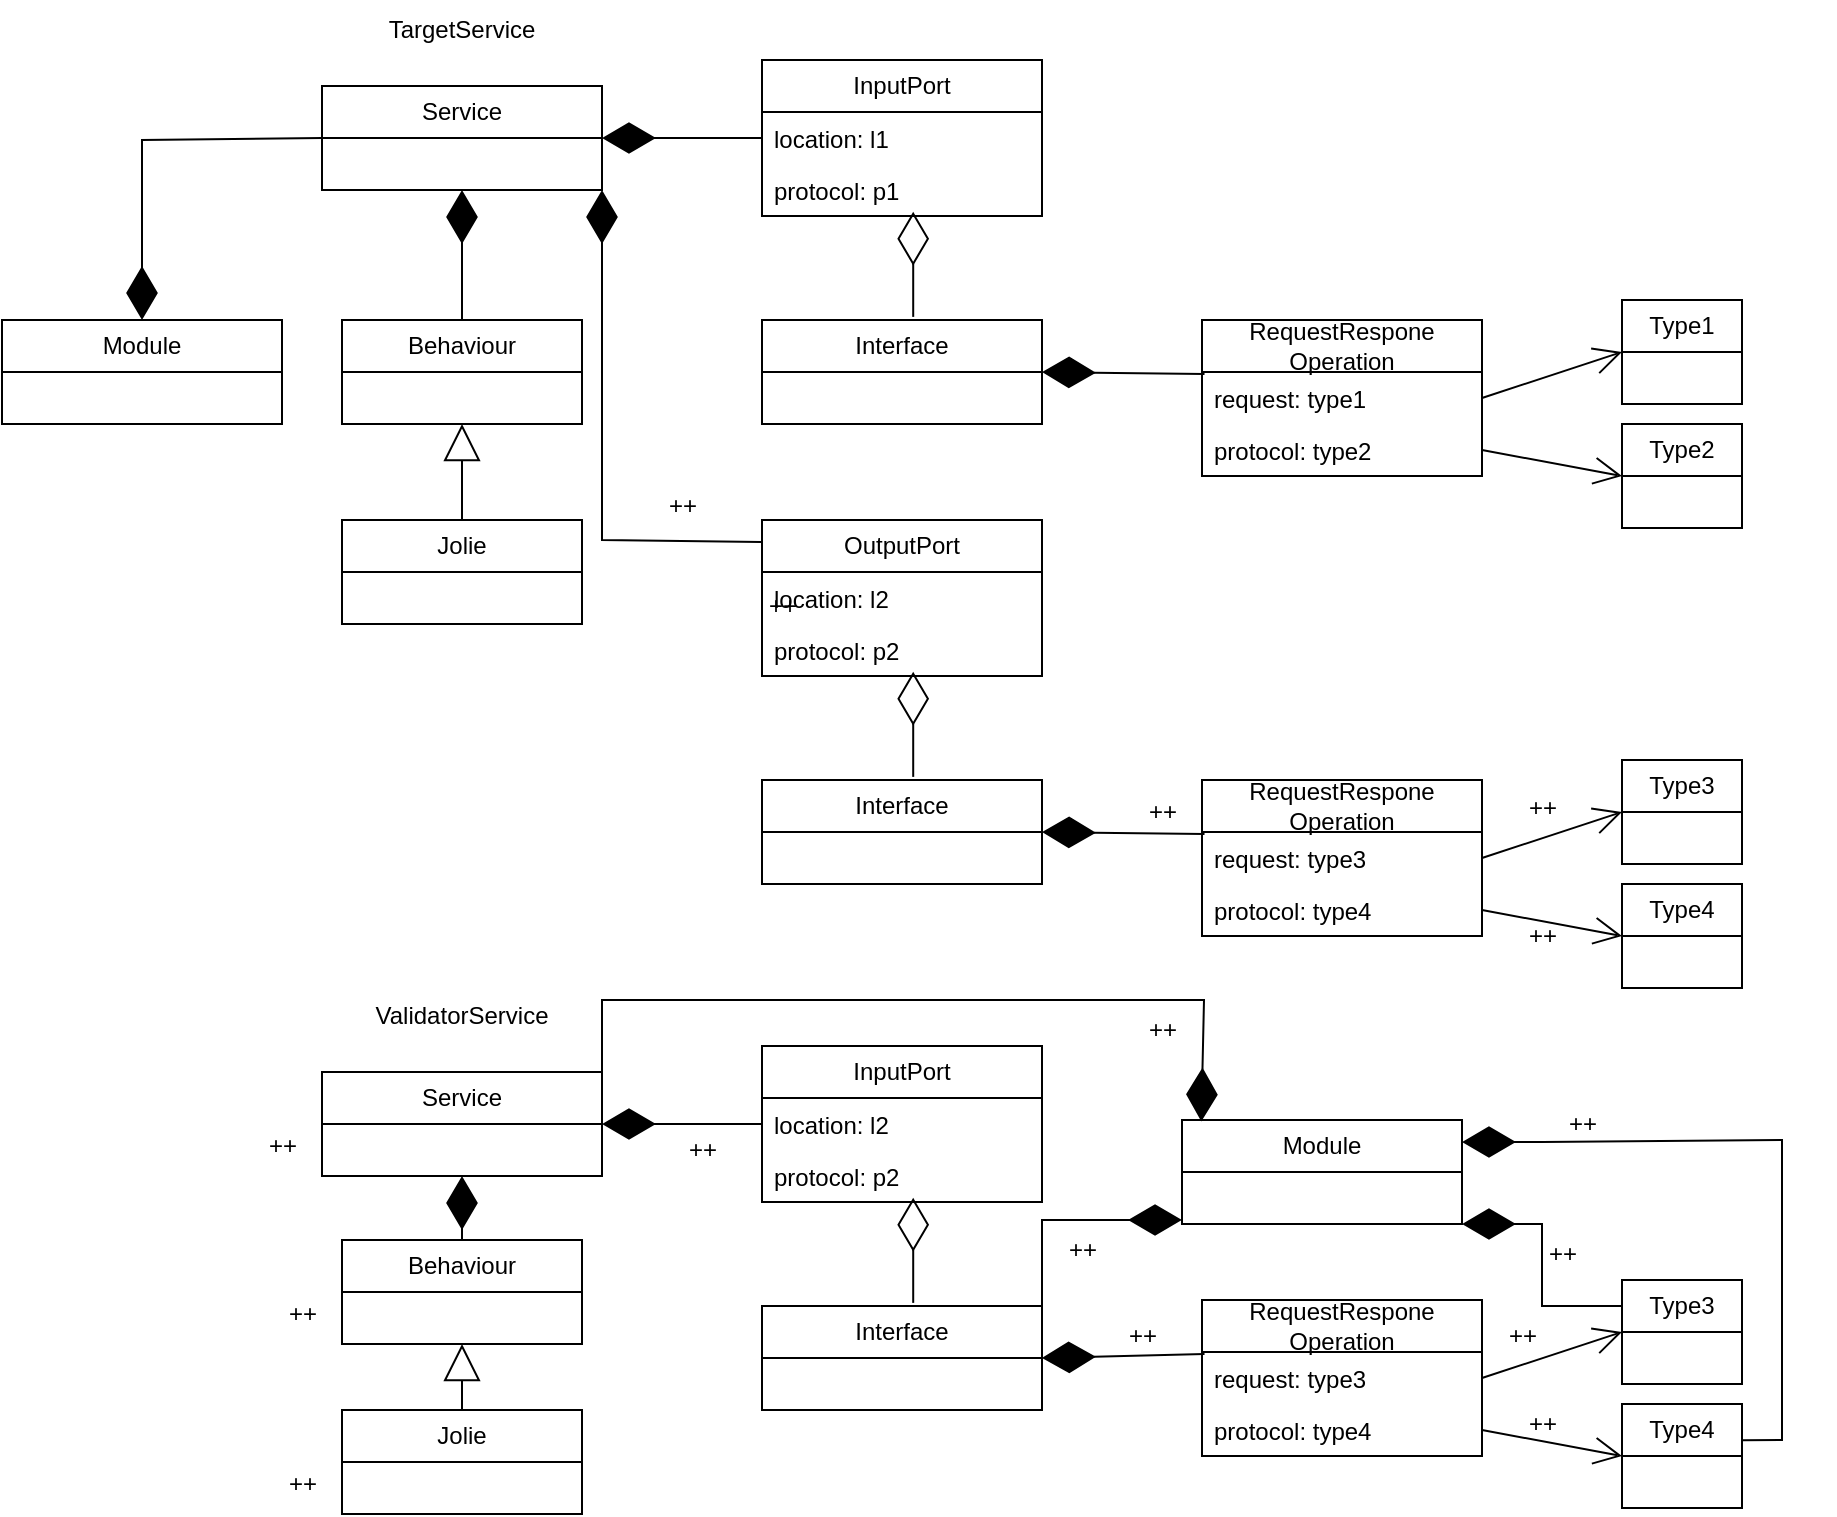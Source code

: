 <mxfile version="24.7.17">
  <diagram id="C5RBs43oDa-KdzZeNtuy" name="Page-1">
    <mxGraphModel dx="2354" dy="627" grid="1" gridSize="10" guides="1" tooltips="1" connect="1" arrows="1" fold="1" page="1" pageScale="1" pageWidth="1169" pageHeight="827" math="0" shadow="0">
      <root>
        <mxCell id="WIyWlLk6GJQsqaUBKTNV-0" />
        <mxCell id="WIyWlLk6GJQsqaUBKTNV-1" parent="WIyWlLk6GJQsqaUBKTNV-0" />
        <mxCell id="IK9ZZzLwYMVuYPHKwz3E-0" value="Service" style="swimlane;fontStyle=0;childLayout=stackLayout;horizontal=1;startSize=26;fillColor=none;horizontalStack=0;resizeParent=1;resizeParentMax=0;resizeLast=0;collapsible=1;marginBottom=0;whiteSpace=wrap;html=1;" parent="WIyWlLk6GJQsqaUBKTNV-1" vertex="1">
          <mxGeometry x="-800" y="53" width="140" height="52" as="geometry" />
        </mxCell>
        <mxCell id="IK9ZZzLwYMVuYPHKwz3E-4" value="InputPort" style="swimlane;fontStyle=0;childLayout=stackLayout;horizontal=1;startSize=26;fillColor=none;horizontalStack=0;resizeParent=1;resizeParentMax=0;resizeLast=0;collapsible=1;marginBottom=0;whiteSpace=wrap;html=1;" parent="WIyWlLk6GJQsqaUBKTNV-1" vertex="1">
          <mxGeometry x="-580" y="40" width="140" height="78" as="geometry">
            <mxRectangle x="-580" y="40" width="90" height="30" as="alternateBounds" />
          </mxGeometry>
        </mxCell>
        <mxCell id="IK9ZZzLwYMVuYPHKwz3E-5" value="location: l1" style="text;strokeColor=none;fillColor=none;align=left;verticalAlign=top;spacingLeft=4;spacingRight=4;overflow=hidden;rotatable=0;points=[[0,0.5],[1,0.5]];portConstraint=eastwest;whiteSpace=wrap;html=1;" parent="IK9ZZzLwYMVuYPHKwz3E-4" vertex="1">
          <mxGeometry y="26" width="140" height="26" as="geometry" />
        </mxCell>
        <mxCell id="IK9ZZzLwYMVuYPHKwz3E-7" value="protocol: p1" style="text;strokeColor=none;fillColor=none;align=left;verticalAlign=top;spacingLeft=4;spacingRight=4;overflow=hidden;rotatable=0;points=[[0,0.5],[1,0.5]];portConstraint=eastwest;whiteSpace=wrap;html=1;" parent="IK9ZZzLwYMVuYPHKwz3E-4" vertex="1">
          <mxGeometry y="52" width="140" height="26" as="geometry" />
        </mxCell>
        <mxCell id="IK9ZZzLwYMVuYPHKwz3E-8" value="" style="endArrow=diamondThin;endFill=1;endSize=24;html=1;rounded=0;exitX=0;exitY=0.5;exitDx=0;exitDy=0;entryX=1;entryY=0.5;entryDx=0;entryDy=0;" parent="WIyWlLk6GJQsqaUBKTNV-1" source="IK9ZZzLwYMVuYPHKwz3E-5" target="IK9ZZzLwYMVuYPHKwz3E-0" edge="1">
          <mxGeometry width="160" relative="1" as="geometry">
            <mxPoint x="-680" y="180" as="sourcePoint" />
            <mxPoint x="-520" y="180" as="targetPoint" />
          </mxGeometry>
        </mxCell>
        <mxCell id="IK9ZZzLwYMVuYPHKwz3E-11" value="Interface" style="swimlane;fontStyle=0;childLayout=stackLayout;horizontal=1;startSize=26;fillColor=none;horizontalStack=0;resizeParent=1;resizeParentMax=0;resizeLast=0;collapsible=1;marginBottom=0;whiteSpace=wrap;html=1;" parent="WIyWlLk6GJQsqaUBKTNV-1" vertex="1">
          <mxGeometry x="-580" y="170" width="140" height="52" as="geometry" />
        </mxCell>
        <mxCell id="IK9ZZzLwYMVuYPHKwz3E-13" value="RequestRespone&lt;div&gt;Operation&lt;/div&gt;" style="swimlane;fontStyle=0;childLayout=stackLayout;horizontal=1;startSize=26;fillColor=none;horizontalStack=0;resizeParent=1;resizeParentMax=0;resizeLast=0;collapsible=1;marginBottom=0;whiteSpace=wrap;html=1;" parent="WIyWlLk6GJQsqaUBKTNV-1" vertex="1">
          <mxGeometry x="-360" y="170" width="140" height="78" as="geometry">
            <mxRectangle x="-580" y="40" width="90" height="30" as="alternateBounds" />
          </mxGeometry>
        </mxCell>
        <mxCell id="IK9ZZzLwYMVuYPHKwz3E-14" value="request: type1" style="text;strokeColor=none;fillColor=none;align=left;verticalAlign=top;spacingLeft=4;spacingRight=4;overflow=hidden;rotatable=0;points=[[0,0.5],[1,0.5]];portConstraint=eastwest;whiteSpace=wrap;html=1;" parent="IK9ZZzLwYMVuYPHKwz3E-13" vertex="1">
          <mxGeometry y="26" width="140" height="26" as="geometry" />
        </mxCell>
        <mxCell id="IK9ZZzLwYMVuYPHKwz3E-15" value="protocol: type2" style="text;strokeColor=none;fillColor=none;align=left;verticalAlign=top;spacingLeft=4;spacingRight=4;overflow=hidden;rotatable=0;points=[[0,0.5],[1,0.5]];portConstraint=eastwest;whiteSpace=wrap;html=1;" parent="IK9ZZzLwYMVuYPHKwz3E-13" vertex="1">
          <mxGeometry y="52" width="140" height="26" as="geometry" />
        </mxCell>
        <mxCell id="IK9ZZzLwYMVuYPHKwz3E-17" value="" style="endArrow=diamondThin;endFill=0;endSize=24;html=1;rounded=0;entryX=0.54;entryY=0.918;entryDx=0;entryDy=0;entryPerimeter=0;exitX=0.54;exitY=-0.03;exitDx=0;exitDy=0;exitPerimeter=0;" parent="WIyWlLk6GJQsqaUBKTNV-1" source="IK9ZZzLwYMVuYPHKwz3E-11" target="IK9ZZzLwYMVuYPHKwz3E-7" edge="1">
          <mxGeometry width="160" relative="1" as="geometry">
            <mxPoint x="-600" y="260" as="sourcePoint" />
            <mxPoint x="-440" y="260" as="targetPoint" />
          </mxGeometry>
        </mxCell>
        <mxCell id="IK9ZZzLwYMVuYPHKwz3E-18" value="" style="endArrow=diamondThin;endFill=1;endSize=24;html=1;rounded=0;exitX=0.009;exitY=0.346;exitDx=0;exitDy=0;exitPerimeter=0;entryX=1;entryY=0.5;entryDx=0;entryDy=0;" parent="WIyWlLk6GJQsqaUBKTNV-1" source="IK9ZZzLwYMVuYPHKwz3E-13" target="IK9ZZzLwYMVuYPHKwz3E-11" edge="1">
          <mxGeometry width="160" relative="1" as="geometry">
            <mxPoint x="-530" y="330" as="sourcePoint" />
            <mxPoint x="-370" y="330" as="targetPoint" />
          </mxGeometry>
        </mxCell>
        <mxCell id="IK9ZZzLwYMVuYPHKwz3E-20" value="Type1" style="swimlane;fontStyle=0;childLayout=stackLayout;horizontal=1;startSize=26;fillColor=none;horizontalStack=0;resizeParent=1;resizeParentMax=0;resizeLast=0;collapsible=1;marginBottom=0;whiteSpace=wrap;html=1;" parent="WIyWlLk6GJQsqaUBKTNV-1" vertex="1">
          <mxGeometry x="-150" y="160" width="60" height="52" as="geometry" />
        </mxCell>
        <mxCell id="IK9ZZzLwYMVuYPHKwz3E-21" value="Type2" style="swimlane;fontStyle=0;childLayout=stackLayout;horizontal=1;startSize=26;fillColor=none;horizontalStack=0;resizeParent=1;resizeParentMax=0;resizeLast=0;collapsible=1;marginBottom=0;whiteSpace=wrap;html=1;" parent="WIyWlLk6GJQsqaUBKTNV-1" vertex="1">
          <mxGeometry x="-150" y="222" width="60" height="52" as="geometry" />
        </mxCell>
        <mxCell id="IK9ZZzLwYMVuYPHKwz3E-22" value="" style="endArrow=open;endFill=1;endSize=12;html=1;rounded=0;exitX=1;exitY=0.5;exitDx=0;exitDy=0;entryX=0;entryY=0.5;entryDx=0;entryDy=0;" parent="WIyWlLk6GJQsqaUBKTNV-1" source="IK9ZZzLwYMVuYPHKwz3E-14" target="IK9ZZzLwYMVuYPHKwz3E-20" edge="1">
          <mxGeometry width="160" relative="1" as="geometry">
            <mxPoint x="-300" y="290" as="sourcePoint" />
            <mxPoint x="-140" y="290" as="targetPoint" />
          </mxGeometry>
        </mxCell>
        <mxCell id="IK9ZZzLwYMVuYPHKwz3E-23" value="" style="endArrow=open;endFill=1;endSize=12;html=1;rounded=0;exitX=1;exitY=0.5;exitDx=0;exitDy=0;entryX=0;entryY=0.5;entryDx=0;entryDy=0;" parent="WIyWlLk6GJQsqaUBKTNV-1" target="IK9ZZzLwYMVuYPHKwz3E-21" edge="1">
          <mxGeometry width="160" relative="1" as="geometry">
            <mxPoint x="-220" y="235" as="sourcePoint" />
            <mxPoint x="-150" y="212" as="targetPoint" />
          </mxGeometry>
        </mxCell>
        <mxCell id="IK9ZZzLwYMVuYPHKwz3E-24" value="OutputPort" style="swimlane;fontStyle=0;childLayout=stackLayout;horizontal=1;startSize=26;fillColor=none;horizontalStack=0;resizeParent=1;resizeParentMax=0;resizeLast=0;collapsible=1;marginBottom=0;whiteSpace=wrap;html=1;" parent="WIyWlLk6GJQsqaUBKTNV-1" vertex="1">
          <mxGeometry x="-580" y="270" width="140" height="78" as="geometry">
            <mxRectangle x="-580" y="40" width="90" height="30" as="alternateBounds" />
          </mxGeometry>
        </mxCell>
        <mxCell id="IK9ZZzLwYMVuYPHKwz3E-25" value="location: l2" style="text;strokeColor=none;fillColor=none;align=left;verticalAlign=top;spacingLeft=4;spacingRight=4;overflow=hidden;rotatable=0;points=[[0,0.5],[1,0.5]];portConstraint=eastwest;whiteSpace=wrap;html=1;" parent="IK9ZZzLwYMVuYPHKwz3E-24" vertex="1">
          <mxGeometry y="26" width="140" height="26" as="geometry" />
        </mxCell>
        <mxCell id="IK9ZZzLwYMVuYPHKwz3E-26" value="protocol: p2" style="text;strokeColor=none;fillColor=none;align=left;verticalAlign=top;spacingLeft=4;spacingRight=4;overflow=hidden;rotatable=0;points=[[0,0.5],[1,0.5]];portConstraint=eastwest;whiteSpace=wrap;html=1;" parent="IK9ZZzLwYMVuYPHKwz3E-24" vertex="1">
          <mxGeometry y="52" width="140" height="26" as="geometry" />
        </mxCell>
        <mxCell id="IK9ZZzLwYMVuYPHKwz3E-27" value="Interface" style="swimlane;fontStyle=0;childLayout=stackLayout;horizontal=1;startSize=26;fillColor=none;horizontalStack=0;resizeParent=1;resizeParentMax=0;resizeLast=0;collapsible=1;marginBottom=0;whiteSpace=wrap;html=1;" parent="WIyWlLk6GJQsqaUBKTNV-1" vertex="1">
          <mxGeometry x="-580" y="400" width="140" height="52" as="geometry" />
        </mxCell>
        <mxCell id="IK9ZZzLwYMVuYPHKwz3E-28" value="RequestRespone&lt;div&gt;Operation&lt;/div&gt;" style="swimlane;fontStyle=0;childLayout=stackLayout;horizontal=1;startSize=26;fillColor=none;horizontalStack=0;resizeParent=1;resizeParentMax=0;resizeLast=0;collapsible=1;marginBottom=0;whiteSpace=wrap;html=1;" parent="WIyWlLk6GJQsqaUBKTNV-1" vertex="1">
          <mxGeometry x="-360" y="400" width="140" height="78" as="geometry">
            <mxRectangle x="-580" y="40" width="90" height="30" as="alternateBounds" />
          </mxGeometry>
        </mxCell>
        <mxCell id="IK9ZZzLwYMVuYPHKwz3E-29" value="request: type3" style="text;strokeColor=none;fillColor=none;align=left;verticalAlign=top;spacingLeft=4;spacingRight=4;overflow=hidden;rotatable=0;points=[[0,0.5],[1,0.5]];portConstraint=eastwest;whiteSpace=wrap;html=1;" parent="IK9ZZzLwYMVuYPHKwz3E-28" vertex="1">
          <mxGeometry y="26" width="140" height="26" as="geometry" />
        </mxCell>
        <mxCell id="IK9ZZzLwYMVuYPHKwz3E-30" value="protocol: type4" style="text;strokeColor=none;fillColor=none;align=left;verticalAlign=top;spacingLeft=4;spacingRight=4;overflow=hidden;rotatable=0;points=[[0,0.5],[1,0.5]];portConstraint=eastwest;whiteSpace=wrap;html=1;" parent="IK9ZZzLwYMVuYPHKwz3E-28" vertex="1">
          <mxGeometry y="52" width="140" height="26" as="geometry" />
        </mxCell>
        <mxCell id="IK9ZZzLwYMVuYPHKwz3E-31" value="" style="endArrow=diamondThin;endFill=0;endSize=24;html=1;rounded=0;entryX=0.54;entryY=0.918;entryDx=0;entryDy=0;entryPerimeter=0;exitX=0.54;exitY=-0.03;exitDx=0;exitDy=0;exitPerimeter=0;" parent="WIyWlLk6GJQsqaUBKTNV-1" source="IK9ZZzLwYMVuYPHKwz3E-27" target="IK9ZZzLwYMVuYPHKwz3E-26" edge="1">
          <mxGeometry width="160" relative="1" as="geometry">
            <mxPoint x="-600" y="490" as="sourcePoint" />
            <mxPoint x="-440" y="490" as="targetPoint" />
          </mxGeometry>
        </mxCell>
        <mxCell id="IK9ZZzLwYMVuYPHKwz3E-32" value="" style="endArrow=diamondThin;endFill=1;endSize=24;html=1;rounded=0;exitX=0.009;exitY=0.346;exitDx=0;exitDy=0;exitPerimeter=0;entryX=1;entryY=0.5;entryDx=0;entryDy=0;" parent="WIyWlLk6GJQsqaUBKTNV-1" source="IK9ZZzLwYMVuYPHKwz3E-28" target="IK9ZZzLwYMVuYPHKwz3E-27" edge="1">
          <mxGeometry width="160" relative="1" as="geometry">
            <mxPoint x="-530" y="560" as="sourcePoint" />
            <mxPoint x="-370" y="560" as="targetPoint" />
          </mxGeometry>
        </mxCell>
        <mxCell id="IK9ZZzLwYMVuYPHKwz3E-33" value="Type3" style="swimlane;fontStyle=0;childLayout=stackLayout;horizontal=1;startSize=26;fillColor=none;horizontalStack=0;resizeParent=1;resizeParentMax=0;resizeLast=0;collapsible=1;marginBottom=0;whiteSpace=wrap;html=1;" parent="WIyWlLk6GJQsqaUBKTNV-1" vertex="1">
          <mxGeometry x="-150" y="390" width="60" height="52" as="geometry" />
        </mxCell>
        <mxCell id="IK9ZZzLwYMVuYPHKwz3E-34" value="Type4" style="swimlane;fontStyle=0;childLayout=stackLayout;horizontal=1;startSize=26;fillColor=none;horizontalStack=0;resizeParent=1;resizeParentMax=0;resizeLast=0;collapsible=1;marginBottom=0;whiteSpace=wrap;html=1;" parent="WIyWlLk6GJQsqaUBKTNV-1" vertex="1">
          <mxGeometry x="-150" y="452" width="60" height="52" as="geometry" />
        </mxCell>
        <mxCell id="IK9ZZzLwYMVuYPHKwz3E-35" value="" style="endArrow=open;endFill=1;endSize=12;html=1;rounded=0;exitX=1;exitY=0.5;exitDx=0;exitDy=0;entryX=0;entryY=0.5;entryDx=0;entryDy=0;" parent="WIyWlLk6GJQsqaUBKTNV-1" source="IK9ZZzLwYMVuYPHKwz3E-29" target="IK9ZZzLwYMVuYPHKwz3E-33" edge="1">
          <mxGeometry width="160" relative="1" as="geometry">
            <mxPoint x="-300" y="520" as="sourcePoint" />
            <mxPoint x="-140" y="520" as="targetPoint" />
          </mxGeometry>
        </mxCell>
        <mxCell id="IK9ZZzLwYMVuYPHKwz3E-36" value="" style="endArrow=open;endFill=1;endSize=12;html=1;rounded=0;exitX=1;exitY=0.5;exitDx=0;exitDy=0;entryX=0;entryY=0.5;entryDx=0;entryDy=0;" parent="WIyWlLk6GJQsqaUBKTNV-1" target="IK9ZZzLwYMVuYPHKwz3E-34" edge="1">
          <mxGeometry width="160" relative="1" as="geometry">
            <mxPoint x="-220" y="465" as="sourcePoint" />
            <mxPoint x="-150" y="442" as="targetPoint" />
          </mxGeometry>
        </mxCell>
        <mxCell id="IK9ZZzLwYMVuYPHKwz3E-37" value="" style="endArrow=diamondThin;endFill=1;endSize=24;html=1;rounded=0;exitX=-0.003;exitY=0.141;exitDx=0;exitDy=0;entryX=1;entryY=1;entryDx=0;entryDy=0;exitPerimeter=0;" parent="WIyWlLk6GJQsqaUBKTNV-1" source="IK9ZZzLwYMVuYPHKwz3E-24" target="IK9ZZzLwYMVuYPHKwz3E-0" edge="1">
          <mxGeometry width="160" relative="1" as="geometry">
            <mxPoint x="-630" y="150" as="sourcePoint" />
            <mxPoint x="-710" y="150" as="targetPoint" />
            <Array as="points">
              <mxPoint x="-660" y="280" />
            </Array>
          </mxGeometry>
        </mxCell>
        <mxCell id="IK9ZZzLwYMVuYPHKwz3E-38" value="TargetService" style="text;html=1;align=center;verticalAlign=middle;whiteSpace=wrap;rounded=0;" parent="WIyWlLk6GJQsqaUBKTNV-1" vertex="1">
          <mxGeometry x="-760" y="10" width="60" height="30" as="geometry" />
        </mxCell>
        <mxCell id="IK9ZZzLwYMVuYPHKwz3E-42" value="Behaviour" style="swimlane;fontStyle=0;childLayout=stackLayout;horizontal=1;startSize=26;fillColor=none;horizontalStack=0;resizeParent=1;resizeParentMax=0;resizeLast=0;collapsible=1;marginBottom=0;whiteSpace=wrap;html=1;" parent="WIyWlLk6GJQsqaUBKTNV-1" vertex="1">
          <mxGeometry x="-790" y="170" width="120" height="52" as="geometry" />
        </mxCell>
        <mxCell id="IK9ZZzLwYMVuYPHKwz3E-43" value="" style="endArrow=diamondThin;endFill=1;endSize=24;html=1;rounded=0;exitX=0.5;exitY=0;exitDx=0;exitDy=0;entryX=0.5;entryY=1;entryDx=0;entryDy=0;" parent="WIyWlLk6GJQsqaUBKTNV-1" source="IK9ZZzLwYMVuYPHKwz3E-42" target="IK9ZZzLwYMVuYPHKwz3E-0" edge="1">
          <mxGeometry width="160" relative="1" as="geometry">
            <mxPoint x="-570" y="89" as="sourcePoint" />
            <mxPoint x="-650" y="89" as="targetPoint" />
          </mxGeometry>
        </mxCell>
        <mxCell id="IK9ZZzLwYMVuYPHKwz3E-44" value="Jolie" style="swimlane;fontStyle=0;childLayout=stackLayout;horizontal=1;startSize=26;fillColor=none;horizontalStack=0;resizeParent=1;resizeParentMax=0;resizeLast=0;collapsible=1;marginBottom=0;whiteSpace=wrap;html=1;" parent="WIyWlLk6GJQsqaUBKTNV-1" vertex="1">
          <mxGeometry x="-790" y="270" width="120" height="52" as="geometry" />
        </mxCell>
        <mxCell id="IK9ZZzLwYMVuYPHKwz3E-46" value="" style="endArrow=block;endSize=16;endFill=0;html=1;rounded=0;entryX=0.5;entryY=1;entryDx=0;entryDy=0;exitX=0.5;exitY=0;exitDx=0;exitDy=0;" parent="WIyWlLk6GJQsqaUBKTNV-1" source="IK9ZZzLwYMVuYPHKwz3E-44" target="IK9ZZzLwYMVuYPHKwz3E-42" edge="1">
          <mxGeometry width="160" relative="1" as="geometry">
            <mxPoint x="-740" y="310" as="sourcePoint" />
            <mxPoint x="-580" y="310" as="targetPoint" />
          </mxGeometry>
        </mxCell>
        <mxCell id="IK9ZZzLwYMVuYPHKwz3E-47" value="Service" style="swimlane;fontStyle=0;childLayout=stackLayout;horizontal=1;startSize=26;fillColor=none;horizontalStack=0;resizeParent=1;resizeParentMax=0;resizeLast=0;collapsible=1;marginBottom=0;whiteSpace=wrap;html=1;" parent="WIyWlLk6GJQsqaUBKTNV-1" vertex="1">
          <mxGeometry x="-800" y="546" width="140" height="52" as="geometry" />
        </mxCell>
        <mxCell id="IK9ZZzLwYMVuYPHKwz3E-48" value="InputPort" style="swimlane;fontStyle=0;childLayout=stackLayout;horizontal=1;startSize=26;fillColor=none;horizontalStack=0;resizeParent=1;resizeParentMax=0;resizeLast=0;collapsible=1;marginBottom=0;whiteSpace=wrap;html=1;" parent="WIyWlLk6GJQsqaUBKTNV-1" vertex="1">
          <mxGeometry x="-580" y="533" width="140" height="78" as="geometry">
            <mxRectangle x="-580" y="40" width="90" height="30" as="alternateBounds" />
          </mxGeometry>
        </mxCell>
        <mxCell id="IK9ZZzLwYMVuYPHKwz3E-49" value="location: l2" style="text;strokeColor=none;fillColor=none;align=left;verticalAlign=top;spacingLeft=4;spacingRight=4;overflow=hidden;rotatable=0;points=[[0,0.5],[1,0.5]];portConstraint=eastwest;whiteSpace=wrap;html=1;" parent="IK9ZZzLwYMVuYPHKwz3E-48" vertex="1">
          <mxGeometry y="26" width="140" height="26" as="geometry" />
        </mxCell>
        <mxCell id="IK9ZZzLwYMVuYPHKwz3E-50" value="protocol: p2" style="text;strokeColor=none;fillColor=none;align=left;verticalAlign=top;spacingLeft=4;spacingRight=4;overflow=hidden;rotatable=0;points=[[0,0.5],[1,0.5]];portConstraint=eastwest;whiteSpace=wrap;html=1;" parent="IK9ZZzLwYMVuYPHKwz3E-48" vertex="1">
          <mxGeometry y="52" width="140" height="26" as="geometry" />
        </mxCell>
        <mxCell id="IK9ZZzLwYMVuYPHKwz3E-51" value="" style="endArrow=diamondThin;endFill=1;endSize=24;html=1;rounded=0;exitX=0;exitY=0.5;exitDx=0;exitDy=0;entryX=1;entryY=0.5;entryDx=0;entryDy=0;" parent="WIyWlLk6GJQsqaUBKTNV-1" source="IK9ZZzLwYMVuYPHKwz3E-49" target="IK9ZZzLwYMVuYPHKwz3E-47" edge="1">
          <mxGeometry width="160" relative="1" as="geometry">
            <mxPoint x="-680" y="673" as="sourcePoint" />
            <mxPoint x="-520" y="673" as="targetPoint" />
          </mxGeometry>
        </mxCell>
        <mxCell id="IK9ZZzLwYMVuYPHKwz3E-52" value="Interface" style="swimlane;fontStyle=0;childLayout=stackLayout;horizontal=1;startSize=26;fillColor=none;horizontalStack=0;resizeParent=1;resizeParentMax=0;resizeLast=0;collapsible=1;marginBottom=0;whiteSpace=wrap;html=1;" parent="WIyWlLk6GJQsqaUBKTNV-1" vertex="1">
          <mxGeometry x="-580" y="663" width="140" height="52" as="geometry" />
        </mxCell>
        <mxCell id="IK9ZZzLwYMVuYPHKwz3E-53" value="RequestRespone&lt;div&gt;Operation&lt;/div&gt;" style="swimlane;fontStyle=0;childLayout=stackLayout;horizontal=1;startSize=26;fillColor=none;horizontalStack=0;resizeParent=1;resizeParentMax=0;resizeLast=0;collapsible=1;marginBottom=0;whiteSpace=wrap;html=1;" parent="WIyWlLk6GJQsqaUBKTNV-1" vertex="1">
          <mxGeometry x="-360" y="660" width="140" height="78" as="geometry">
            <mxRectangle x="-580" y="40" width="90" height="30" as="alternateBounds" />
          </mxGeometry>
        </mxCell>
        <mxCell id="IK9ZZzLwYMVuYPHKwz3E-54" value="request: type3" style="text;strokeColor=none;fillColor=none;align=left;verticalAlign=top;spacingLeft=4;spacingRight=4;overflow=hidden;rotatable=0;points=[[0,0.5],[1,0.5]];portConstraint=eastwest;whiteSpace=wrap;html=1;" parent="IK9ZZzLwYMVuYPHKwz3E-53" vertex="1">
          <mxGeometry y="26" width="140" height="26" as="geometry" />
        </mxCell>
        <mxCell id="IK9ZZzLwYMVuYPHKwz3E-55" value="protocol: type4" style="text;strokeColor=none;fillColor=none;align=left;verticalAlign=top;spacingLeft=4;spacingRight=4;overflow=hidden;rotatable=0;points=[[0,0.5],[1,0.5]];portConstraint=eastwest;whiteSpace=wrap;html=1;" parent="IK9ZZzLwYMVuYPHKwz3E-53" vertex="1">
          <mxGeometry y="52" width="140" height="26" as="geometry" />
        </mxCell>
        <mxCell id="IK9ZZzLwYMVuYPHKwz3E-56" value="" style="endArrow=diamondThin;endFill=0;endSize=24;html=1;rounded=0;entryX=0.54;entryY=0.918;entryDx=0;entryDy=0;entryPerimeter=0;exitX=0.54;exitY=-0.03;exitDx=0;exitDy=0;exitPerimeter=0;" parent="WIyWlLk6GJQsqaUBKTNV-1" source="IK9ZZzLwYMVuYPHKwz3E-52" target="IK9ZZzLwYMVuYPHKwz3E-50" edge="1">
          <mxGeometry width="160" relative="1" as="geometry">
            <mxPoint x="-600" y="753" as="sourcePoint" />
            <mxPoint x="-440" y="753" as="targetPoint" />
          </mxGeometry>
        </mxCell>
        <mxCell id="IK9ZZzLwYMVuYPHKwz3E-57" value="" style="endArrow=diamondThin;endFill=1;endSize=24;html=1;rounded=0;exitX=0.009;exitY=0.346;exitDx=0;exitDy=0;exitPerimeter=0;entryX=1;entryY=0.5;entryDx=0;entryDy=0;" parent="WIyWlLk6GJQsqaUBKTNV-1" source="IK9ZZzLwYMVuYPHKwz3E-53" target="IK9ZZzLwYMVuYPHKwz3E-52" edge="1">
          <mxGeometry width="160" relative="1" as="geometry">
            <mxPoint x="-530" y="780" as="sourcePoint" />
            <mxPoint x="-370" y="780" as="targetPoint" />
          </mxGeometry>
        </mxCell>
        <mxCell id="IK9ZZzLwYMVuYPHKwz3E-58" value="Type3" style="swimlane;fontStyle=0;childLayout=stackLayout;horizontal=1;startSize=26;fillColor=none;horizontalStack=0;resizeParent=1;resizeParentMax=0;resizeLast=0;collapsible=1;marginBottom=0;whiteSpace=wrap;html=1;" parent="WIyWlLk6GJQsqaUBKTNV-1" vertex="1">
          <mxGeometry x="-150" y="650" width="60" height="52" as="geometry" />
        </mxCell>
        <mxCell id="IK9ZZzLwYMVuYPHKwz3E-59" value="Type4" style="swimlane;fontStyle=0;childLayout=stackLayout;horizontal=1;startSize=26;fillColor=none;horizontalStack=0;resizeParent=1;resizeParentMax=0;resizeLast=0;collapsible=1;marginBottom=0;whiteSpace=wrap;html=1;" parent="WIyWlLk6GJQsqaUBKTNV-1" vertex="1">
          <mxGeometry x="-150" y="712" width="60" height="52" as="geometry" />
        </mxCell>
        <mxCell id="IK9ZZzLwYMVuYPHKwz3E-60" value="" style="endArrow=open;endFill=1;endSize=12;html=1;rounded=0;exitX=1;exitY=0.5;exitDx=0;exitDy=0;entryX=0;entryY=0.5;entryDx=0;entryDy=0;" parent="WIyWlLk6GJQsqaUBKTNV-1" source="IK9ZZzLwYMVuYPHKwz3E-54" target="IK9ZZzLwYMVuYPHKwz3E-58" edge="1">
          <mxGeometry width="160" relative="1" as="geometry">
            <mxPoint x="-300" y="780" as="sourcePoint" />
            <mxPoint x="-140" y="780" as="targetPoint" />
          </mxGeometry>
        </mxCell>
        <mxCell id="IK9ZZzLwYMVuYPHKwz3E-61" value="" style="endArrow=open;endFill=1;endSize=12;html=1;rounded=0;exitX=1;exitY=0.5;exitDx=0;exitDy=0;entryX=0;entryY=0.5;entryDx=0;entryDy=0;" parent="WIyWlLk6GJQsqaUBKTNV-1" target="IK9ZZzLwYMVuYPHKwz3E-59" edge="1">
          <mxGeometry width="160" relative="1" as="geometry">
            <mxPoint x="-220" y="725" as="sourcePoint" />
            <mxPoint x="-150" y="702" as="targetPoint" />
          </mxGeometry>
        </mxCell>
        <mxCell id="IK9ZZzLwYMVuYPHKwz3E-76" value="ValidatorService" style="text;html=1;align=center;verticalAlign=middle;whiteSpace=wrap;rounded=0;" parent="WIyWlLk6GJQsqaUBKTNV-1" vertex="1">
          <mxGeometry x="-760" y="503" width="60" height="30" as="geometry" />
        </mxCell>
        <mxCell id="IK9ZZzLwYMVuYPHKwz3E-77" value="Behaviour" style="swimlane;fontStyle=0;childLayout=stackLayout;horizontal=1;startSize=26;fillColor=none;horizontalStack=0;resizeParent=1;resizeParentMax=0;resizeLast=0;collapsible=1;marginBottom=0;whiteSpace=wrap;html=1;" parent="WIyWlLk6GJQsqaUBKTNV-1" vertex="1">
          <mxGeometry x="-790" y="630" width="120" height="52" as="geometry" />
        </mxCell>
        <mxCell id="IK9ZZzLwYMVuYPHKwz3E-78" value="" style="endArrow=diamondThin;endFill=1;endSize=24;html=1;rounded=0;exitX=0.5;exitY=0;exitDx=0;exitDy=0;entryX=0.5;entryY=1;entryDx=0;entryDy=0;" parent="WIyWlLk6GJQsqaUBKTNV-1" source="IK9ZZzLwYMVuYPHKwz3E-77" target="IK9ZZzLwYMVuYPHKwz3E-47" edge="1">
          <mxGeometry width="160" relative="1" as="geometry">
            <mxPoint x="-570" y="582" as="sourcePoint" />
            <mxPoint x="-650" y="582" as="targetPoint" />
          </mxGeometry>
        </mxCell>
        <mxCell id="IK9ZZzLwYMVuYPHKwz3E-79" value="Jolie" style="swimlane;fontStyle=0;childLayout=stackLayout;horizontal=1;startSize=26;fillColor=none;horizontalStack=0;resizeParent=1;resizeParentMax=0;resizeLast=0;collapsible=1;marginBottom=0;whiteSpace=wrap;html=1;" parent="WIyWlLk6GJQsqaUBKTNV-1" vertex="1">
          <mxGeometry x="-790" y="715" width="120" height="52" as="geometry" />
        </mxCell>
        <mxCell id="IK9ZZzLwYMVuYPHKwz3E-80" value="" style="endArrow=block;endSize=16;endFill=0;html=1;rounded=0;entryX=0.5;entryY=1;entryDx=0;entryDy=0;exitX=0.5;exitY=0;exitDx=0;exitDy=0;" parent="WIyWlLk6GJQsqaUBKTNV-1" source="IK9ZZzLwYMVuYPHKwz3E-79" target="IK9ZZzLwYMVuYPHKwz3E-77" edge="1">
          <mxGeometry width="160" relative="1" as="geometry">
            <mxPoint x="-740" y="803" as="sourcePoint" />
            <mxPoint x="-580" y="803" as="targetPoint" />
          </mxGeometry>
        </mxCell>
        <mxCell id="IK9ZZzLwYMVuYPHKwz3E-82" value="Module" style="swimlane;fontStyle=0;childLayout=stackLayout;horizontal=1;startSize=26;fillColor=none;horizontalStack=0;resizeParent=1;resizeParentMax=0;resizeLast=0;collapsible=1;marginBottom=0;whiteSpace=wrap;html=1;" parent="WIyWlLk6GJQsqaUBKTNV-1" vertex="1">
          <mxGeometry x="-960" y="170" width="140" height="52" as="geometry" />
        </mxCell>
        <mxCell id="IK9ZZzLwYMVuYPHKwz3E-83" value="" style="endArrow=diamondThin;endFill=1;endSize=24;html=1;rounded=0;entryX=0.5;entryY=0;entryDx=0;entryDy=0;exitX=0;exitY=0.5;exitDx=0;exitDy=0;" parent="WIyWlLk6GJQsqaUBKTNV-1" source="IK9ZZzLwYMVuYPHKwz3E-0" target="IK9ZZzLwYMVuYPHKwz3E-82" edge="1">
          <mxGeometry width="160" relative="1" as="geometry">
            <mxPoint x="-900" y="40" as="sourcePoint" />
            <mxPoint x="-910" y="250" as="targetPoint" />
            <Array as="points">
              <mxPoint x="-890" y="80" />
            </Array>
          </mxGeometry>
        </mxCell>
        <mxCell id="IK9ZZzLwYMVuYPHKwz3E-86" value="Module" style="swimlane;fontStyle=0;childLayout=stackLayout;horizontal=1;startSize=26;fillColor=none;horizontalStack=0;resizeParent=1;resizeParentMax=0;resizeLast=0;collapsible=1;marginBottom=0;whiteSpace=wrap;html=1;" parent="WIyWlLk6GJQsqaUBKTNV-1" vertex="1">
          <mxGeometry x="-370" y="570" width="140" height="52" as="geometry" />
        </mxCell>
        <mxCell id="IK9ZZzLwYMVuYPHKwz3E-87" value="" style="endArrow=diamondThin;endFill=1;endSize=24;html=1;rounded=0;exitX=1;exitY=0;exitDx=0;exitDy=0;entryX=0.069;entryY=0.014;entryDx=0;entryDy=0;entryPerimeter=0;" parent="WIyWlLk6GJQsqaUBKTNV-1" source="IK9ZZzLwYMVuYPHKwz3E-47" target="IK9ZZzLwYMVuYPHKwz3E-86" edge="1">
          <mxGeometry width="160" relative="1" as="geometry">
            <mxPoint x="-600" y="556" as="sourcePoint" />
            <mxPoint x="-170" y="570.327" as="targetPoint" />
            <Array as="points">
              <mxPoint x="-660" y="510" />
              <mxPoint x="-359" y="510" />
            </Array>
          </mxGeometry>
        </mxCell>
        <mxCell id="IK9ZZzLwYMVuYPHKwz3E-89" value="" style="endArrow=diamondThin;endFill=1;endSize=24;html=1;rounded=0;exitX=1;exitY=0;exitDx=0;exitDy=0;" parent="WIyWlLk6GJQsqaUBKTNV-1" source="IK9ZZzLwYMVuYPHKwz3E-52" edge="1">
          <mxGeometry width="160" relative="1" as="geometry">
            <mxPoint x="-650" y="556" as="sourcePoint" />
            <mxPoint x="-370" y="620" as="targetPoint" />
            <Array as="points">
              <mxPoint x="-440" y="640" />
              <mxPoint x="-440" y="620" />
            </Array>
          </mxGeometry>
        </mxCell>
        <mxCell id="IK9ZZzLwYMVuYPHKwz3E-90" value="" style="endArrow=diamondThin;endFill=1;endSize=24;html=1;rounded=0;exitX=0;exitY=0.25;exitDx=0;exitDy=0;entryX=1;entryY=1;entryDx=0;entryDy=0;" parent="WIyWlLk6GJQsqaUBKTNV-1" source="IK9ZZzLwYMVuYPHKwz3E-58" target="IK9ZZzLwYMVuYPHKwz3E-86" edge="1">
          <mxGeometry width="160" relative="1" as="geometry">
            <mxPoint x="-180" y="654" as="sourcePoint" />
            <mxPoint x="-110" y="611" as="targetPoint" />
            <Array as="points">
              <mxPoint x="-190" y="663" />
              <mxPoint x="-190" y="640" />
              <mxPoint x="-190" y="622" />
            </Array>
          </mxGeometry>
        </mxCell>
        <mxCell id="IK9ZZzLwYMVuYPHKwz3E-91" value="" style="endArrow=diamondThin;endFill=1;endSize=24;html=1;rounded=0;exitX=1;exitY=0.349;exitDx=0;exitDy=0;entryX=1;entryY=1;entryDx=0;entryDy=0;exitPerimeter=0;" parent="WIyWlLk6GJQsqaUBKTNV-1" source="IK9ZZzLwYMVuYPHKwz3E-59" edge="1">
          <mxGeometry width="160" relative="1" as="geometry">
            <mxPoint x="-150" y="622" as="sourcePoint" />
            <mxPoint x="-230" y="581" as="targetPoint" />
            <Array as="points">
              <mxPoint x="-70" y="730" />
              <mxPoint x="-70" y="580" />
              <mxPoint x="-190" y="581" />
            </Array>
          </mxGeometry>
        </mxCell>
        <mxCell id="oE627rm-Z7_8q2FQtbWf-0" value="++" style="text;html=1;align=center;verticalAlign=middle;resizable=0;points=[];autosize=1;strokeColor=none;fillColor=none;" vertex="1" parent="WIyWlLk6GJQsqaUBKTNV-1">
          <mxGeometry x="-640" y="248" width="40" height="30" as="geometry" />
        </mxCell>
        <mxCell id="oE627rm-Z7_8q2FQtbWf-1" value="++" style="text;html=1;align=center;verticalAlign=middle;resizable=0;points=[];autosize=1;strokeColor=none;fillColor=none;" vertex="1" parent="WIyWlLk6GJQsqaUBKTNV-1">
          <mxGeometry x="-840" y="568" width="40" height="30" as="geometry" />
        </mxCell>
        <mxCell id="oE627rm-Z7_8q2FQtbWf-2" value="++" style="text;html=1;align=center;verticalAlign=middle;resizable=0;points=[];autosize=1;strokeColor=none;fillColor=none;" vertex="1" parent="WIyWlLk6GJQsqaUBKTNV-1">
          <mxGeometry x="-400" y="401" width="40" height="30" as="geometry" />
        </mxCell>
        <mxCell id="oE627rm-Z7_8q2FQtbWf-3" value="++" style="text;html=1;align=center;verticalAlign=middle;resizable=0;points=[];autosize=1;strokeColor=none;fillColor=none;" vertex="1" parent="WIyWlLk6GJQsqaUBKTNV-1">
          <mxGeometry x="-210" y="399" width="40" height="30" as="geometry" />
        </mxCell>
        <mxCell id="oE627rm-Z7_8q2FQtbWf-4" value="++" style="text;html=1;align=center;verticalAlign=middle;resizable=0;points=[];autosize=1;strokeColor=none;fillColor=none;" vertex="1" parent="WIyWlLk6GJQsqaUBKTNV-1">
          <mxGeometry x="-210" y="463" width="40" height="30" as="geometry" />
        </mxCell>
        <mxCell id="oE627rm-Z7_8q2FQtbWf-5" value="++" style="text;html=1;align=center;verticalAlign=middle;resizable=0;points=[];autosize=1;strokeColor=none;fillColor=none;" vertex="1" parent="WIyWlLk6GJQsqaUBKTNV-1">
          <mxGeometry x="-590" y="298" width="40" height="30" as="geometry" />
        </mxCell>
        <mxCell id="oE627rm-Z7_8q2FQtbWf-6" value="++" style="text;html=1;align=center;verticalAlign=middle;resizable=0;points=[];autosize=1;strokeColor=none;fillColor=none;" vertex="1" parent="WIyWlLk6GJQsqaUBKTNV-1">
          <mxGeometry x="-830" y="652" width="40" height="30" as="geometry" />
        </mxCell>
        <mxCell id="oE627rm-Z7_8q2FQtbWf-7" value="++" style="text;html=1;align=center;verticalAlign=middle;resizable=0;points=[];autosize=1;strokeColor=none;fillColor=none;" vertex="1" parent="WIyWlLk6GJQsqaUBKTNV-1">
          <mxGeometry x="-830" y="737" width="40" height="30" as="geometry" />
        </mxCell>
        <mxCell id="oE627rm-Z7_8q2FQtbWf-8" value="++" style="text;html=1;align=center;verticalAlign=middle;resizable=0;points=[];autosize=1;strokeColor=none;fillColor=none;" vertex="1" parent="WIyWlLk6GJQsqaUBKTNV-1">
          <mxGeometry x="-630" y="570" width="40" height="30" as="geometry" />
        </mxCell>
        <mxCell id="oE627rm-Z7_8q2FQtbWf-9" value="++" style="text;html=1;align=center;verticalAlign=middle;resizable=0;points=[];autosize=1;strokeColor=none;fillColor=none;" vertex="1" parent="WIyWlLk6GJQsqaUBKTNV-1">
          <mxGeometry x="-440" y="620" width="40" height="30" as="geometry" />
        </mxCell>
        <mxCell id="oE627rm-Z7_8q2FQtbWf-10" value="++" style="text;html=1;align=center;verticalAlign=middle;resizable=0;points=[];autosize=1;strokeColor=none;fillColor=none;" vertex="1" parent="WIyWlLk6GJQsqaUBKTNV-1">
          <mxGeometry x="-400" y="510" width="40" height="30" as="geometry" />
        </mxCell>
        <mxCell id="oE627rm-Z7_8q2FQtbWf-11" value="++" style="text;html=1;align=center;verticalAlign=middle;resizable=0;points=[];autosize=1;strokeColor=none;fillColor=none;" vertex="1" parent="WIyWlLk6GJQsqaUBKTNV-1">
          <mxGeometry x="-190" y="557" width="40" height="30" as="geometry" />
        </mxCell>
        <mxCell id="oE627rm-Z7_8q2FQtbWf-12" value="++" style="text;html=1;align=center;verticalAlign=middle;resizable=0;points=[];autosize=1;strokeColor=none;fillColor=none;" vertex="1" parent="WIyWlLk6GJQsqaUBKTNV-1">
          <mxGeometry x="-200" y="622" width="40" height="30" as="geometry" />
        </mxCell>
        <mxCell id="oE627rm-Z7_8q2FQtbWf-13" value="++" style="text;html=1;align=center;verticalAlign=middle;resizable=0;points=[];autosize=1;strokeColor=none;fillColor=none;" vertex="1" parent="WIyWlLk6GJQsqaUBKTNV-1">
          <mxGeometry x="-410" y="663" width="40" height="30" as="geometry" />
        </mxCell>
        <mxCell id="oE627rm-Z7_8q2FQtbWf-14" value="++" style="text;html=1;align=center;verticalAlign=middle;resizable=0;points=[];autosize=1;strokeColor=none;fillColor=none;" vertex="1" parent="WIyWlLk6GJQsqaUBKTNV-1">
          <mxGeometry x="-220" y="663" width="40" height="30" as="geometry" />
        </mxCell>
        <mxCell id="oE627rm-Z7_8q2FQtbWf-15" value="++" style="text;html=1;align=center;verticalAlign=middle;resizable=0;points=[];autosize=1;strokeColor=none;fillColor=none;" vertex="1" parent="WIyWlLk6GJQsqaUBKTNV-1">
          <mxGeometry x="-210" y="707" width="40" height="30" as="geometry" />
        </mxCell>
      </root>
    </mxGraphModel>
  </diagram>
</mxfile>
